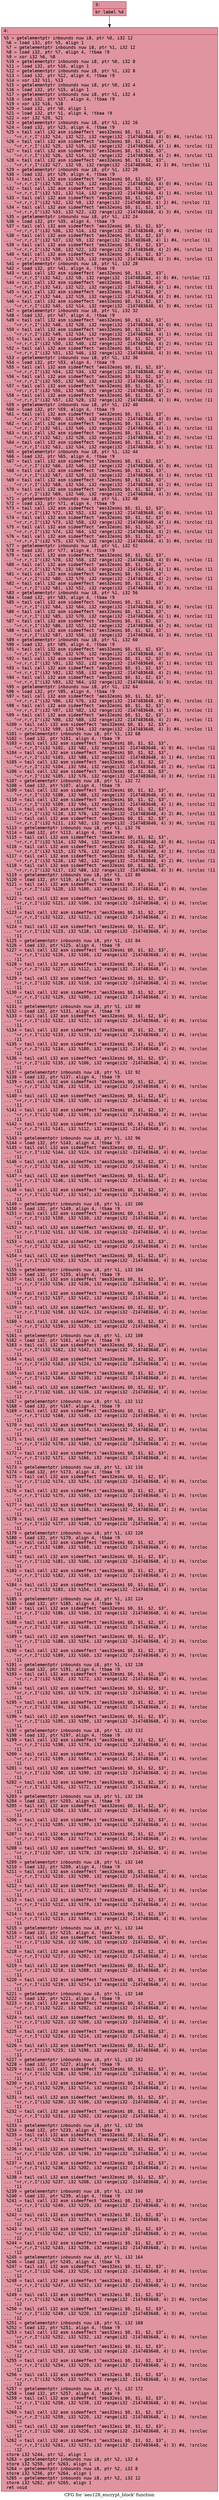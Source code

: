 digraph "CFG for 'aes128_encrypt_block' function" {
	label="CFG for 'aes128_encrypt_block' function";

	Node0x1d3c37b0 [shape=record,color="#b70d28ff", style=filled, fillcolor="#b70d2870" fontname="Courier",label="{3:\l|  br label %4\l}"];
	Node0x1d3c37b0 -> Node0x1d3c3810;
	Node0x1d3c3810 [shape=record,color="#b70d28ff", style=filled, fillcolor="#b70d2870" fontname="Courier",label="{4:\l|  %5 = getelementptr inbounds nuw i8, ptr %0, i32 12\l  %6 = load i32, ptr %5, align 1\l  %7 = getelementptr inbounds nuw i8, ptr %1, i32 12\l  %8 = load i32, ptr %7, align 4, !tbaa !9\l  %9 = xor i32 %6, %8\l  %10 = getelementptr inbounds nuw i8, ptr %0, i32 8\l  %11 = load i32, ptr %10, align 1\l  %12 = getelementptr inbounds nuw i8, ptr %1, i32 8\l  %13 = load i32, ptr %12, align 4, !tbaa !9\l  %14 = xor i32 %11, %13\l  %15 = getelementptr inbounds nuw i8, ptr %0, i32 4\l  %16 = load i32, ptr %15, align 1\l  %17 = getelementptr inbounds nuw i8, ptr %1, i32 4\l  %18 = load i32, ptr %17, align 4, !tbaa !9\l  %19 = xor i32 %16, %18\l  %20 = load i32, ptr %0, align 1\l  %21 = load i32, ptr %1, align 4, !tbaa !9\l  %22 = xor i32 %20, %21\l  %23 = getelementptr inbounds nuw i8, ptr %1, i32 16\l  %24 = load i32, ptr %23, align 4, !tbaa !9\l  %25 = tail call i32 asm sideeffect \"aes32esmi $0, $1, $2, $3\",\l... \"=r,r,r,I\"(i32 %24, i32 %22, i32 range(i32 -2147483648, 4) 0) #4, !srcloc !11\l  %26 = tail call i32 asm sideeffect \"aes32esmi $0, $1, $2, $3\",\l... \"=r,r,r,I\"(i32 %25, i32 %19, i32 range(i32 -2147483648, 4) 1) #4, !srcloc !11\l  %27 = tail call i32 asm sideeffect \"aes32esmi $0, $1, $2, $3\",\l... \"=r,r,r,I\"(i32 %26, i32 %14, i32 range(i32 -2147483648, 4) 2) #4, !srcloc !11\l  %28 = tail call i32 asm sideeffect \"aes32esmi $0, $1, $2, $3\",\l... \"=r,r,r,I\"(i32 %27, i32 %9, i32 range(i32 -2147483648, 4) 3) #4, !srcloc !11\l  %29 = getelementptr inbounds nuw i8, ptr %1, i32 20\l  %30 = load i32, ptr %29, align 4, !tbaa !9\l  %31 = tail call i32 asm sideeffect \"aes32esmi $0, $1, $2, $3\",\l... \"=r,r,r,I\"(i32 %30, i32 %19, i32 range(i32 -2147483648, 4) 0) #4, !srcloc !11\l  %32 = tail call i32 asm sideeffect \"aes32esmi $0, $1, $2, $3\",\l... \"=r,r,r,I\"(i32 %31, i32 %14, i32 range(i32 -2147483648, 4) 1) #4, !srcloc !11\l  %33 = tail call i32 asm sideeffect \"aes32esmi $0, $1, $2, $3\",\l... \"=r,r,r,I\"(i32 %32, i32 %9, i32 range(i32 -2147483648, 4) 2) #4, !srcloc !11\l  %34 = tail call i32 asm sideeffect \"aes32esmi $0, $1, $2, $3\",\l... \"=r,r,r,I\"(i32 %33, i32 %22, i32 range(i32 -2147483648, 4) 3) #4, !srcloc !11\l  %35 = getelementptr inbounds nuw i8, ptr %1, i32 24\l  %36 = load i32, ptr %35, align 4, !tbaa !9\l  %37 = tail call i32 asm sideeffect \"aes32esmi $0, $1, $2, $3\",\l... \"=r,r,r,I\"(i32 %36, i32 %14, i32 range(i32 -2147483648, 4) 0) #4, !srcloc !11\l  %38 = tail call i32 asm sideeffect \"aes32esmi $0, $1, $2, $3\",\l... \"=r,r,r,I\"(i32 %37, i32 %9, i32 range(i32 -2147483648, 4) 1) #4, !srcloc !11\l  %39 = tail call i32 asm sideeffect \"aes32esmi $0, $1, $2, $3\",\l... \"=r,r,r,I\"(i32 %38, i32 %22, i32 range(i32 -2147483648, 4) 2) #4, !srcloc !11\l  %40 = tail call i32 asm sideeffect \"aes32esmi $0, $1, $2, $3\",\l... \"=r,r,r,I\"(i32 %39, i32 %19, i32 range(i32 -2147483648, 4) 3) #4, !srcloc !11\l  %41 = getelementptr inbounds nuw i8, ptr %1, i32 28\l  %42 = load i32, ptr %41, align 4, !tbaa !9\l  %43 = tail call i32 asm sideeffect \"aes32esmi $0, $1, $2, $3\",\l... \"=r,r,r,I\"(i32 %42, i32 %9, i32 range(i32 -2147483648, 4) 0) #4, !srcloc !11\l  %44 = tail call i32 asm sideeffect \"aes32esmi $0, $1, $2, $3\",\l... \"=r,r,r,I\"(i32 %43, i32 %22, i32 range(i32 -2147483648, 4) 1) #4, !srcloc !11\l  %45 = tail call i32 asm sideeffect \"aes32esmi $0, $1, $2, $3\",\l... \"=r,r,r,I\"(i32 %44, i32 %19, i32 range(i32 -2147483648, 4) 2) #4, !srcloc !11\l  %46 = tail call i32 asm sideeffect \"aes32esmi $0, $1, $2, $3\",\l... \"=r,r,r,I\"(i32 %45, i32 %14, i32 range(i32 -2147483648, 4) 3) #4, !srcloc !11\l  %47 = getelementptr inbounds nuw i8, ptr %1, i32 32\l  %48 = load i32, ptr %47, align 4, !tbaa !9\l  %49 = tail call i32 asm sideeffect \"aes32esmi $0, $1, $2, $3\",\l... \"=r,r,r,I\"(i32 %48, i32 %28, i32 range(i32 -2147483648, 4) 0) #4, !srcloc !11\l  %50 = tail call i32 asm sideeffect \"aes32esmi $0, $1, $2, $3\",\l... \"=r,r,r,I\"(i32 %49, i32 %34, i32 range(i32 -2147483648, 4) 1) #4, !srcloc !11\l  %51 = tail call i32 asm sideeffect \"aes32esmi $0, $1, $2, $3\",\l... \"=r,r,r,I\"(i32 %50, i32 %40, i32 range(i32 -2147483648, 4) 2) #4, !srcloc !11\l  %52 = tail call i32 asm sideeffect \"aes32esmi $0, $1, $2, $3\",\l... \"=r,r,r,I\"(i32 %51, i32 %46, i32 range(i32 -2147483648, 4) 3) #4, !srcloc !11\l  %53 = getelementptr inbounds nuw i8, ptr %1, i32 36\l  %54 = load i32, ptr %53, align 4, !tbaa !9\l  %55 = tail call i32 asm sideeffect \"aes32esmi $0, $1, $2, $3\",\l... \"=r,r,r,I\"(i32 %54, i32 %34, i32 range(i32 -2147483648, 4) 0) #4, !srcloc !11\l  %56 = tail call i32 asm sideeffect \"aes32esmi $0, $1, $2, $3\",\l... \"=r,r,r,I\"(i32 %55, i32 %40, i32 range(i32 -2147483648, 4) 1) #4, !srcloc !11\l  %57 = tail call i32 asm sideeffect \"aes32esmi $0, $1, $2, $3\",\l... \"=r,r,r,I\"(i32 %56, i32 %46, i32 range(i32 -2147483648, 4) 2) #4, !srcloc !11\l  %58 = tail call i32 asm sideeffect \"aes32esmi $0, $1, $2, $3\",\l... \"=r,r,r,I\"(i32 %57, i32 %28, i32 range(i32 -2147483648, 4) 3) #4, !srcloc !11\l  %59 = getelementptr inbounds nuw i8, ptr %1, i32 40\l  %60 = load i32, ptr %59, align 4, !tbaa !9\l  %61 = tail call i32 asm sideeffect \"aes32esmi $0, $1, $2, $3\",\l... \"=r,r,r,I\"(i32 %60, i32 %40, i32 range(i32 -2147483648, 4) 0) #4, !srcloc !11\l  %62 = tail call i32 asm sideeffect \"aes32esmi $0, $1, $2, $3\",\l... \"=r,r,r,I\"(i32 %61, i32 %46, i32 range(i32 -2147483648, 4) 1) #4, !srcloc !11\l  %63 = tail call i32 asm sideeffect \"aes32esmi $0, $1, $2, $3\",\l... \"=r,r,r,I\"(i32 %62, i32 %28, i32 range(i32 -2147483648, 4) 2) #4, !srcloc !11\l  %64 = tail call i32 asm sideeffect \"aes32esmi $0, $1, $2, $3\",\l... \"=r,r,r,I\"(i32 %63, i32 %34, i32 range(i32 -2147483648, 4) 3) #4, !srcloc !11\l  %65 = getelementptr inbounds nuw i8, ptr %1, i32 44\l  %66 = load i32, ptr %65, align 4, !tbaa !9\l  %67 = tail call i32 asm sideeffect \"aes32esmi $0, $1, $2, $3\",\l... \"=r,r,r,I\"(i32 %66, i32 %46, i32 range(i32 -2147483648, 4) 0) #4, !srcloc !11\l  %68 = tail call i32 asm sideeffect \"aes32esmi $0, $1, $2, $3\",\l... \"=r,r,r,I\"(i32 %67, i32 %28, i32 range(i32 -2147483648, 4) 1) #4, !srcloc !11\l  %69 = tail call i32 asm sideeffect \"aes32esmi $0, $1, $2, $3\",\l... \"=r,r,r,I\"(i32 %68, i32 %34, i32 range(i32 -2147483648, 4) 2) #4, !srcloc !11\l  %70 = tail call i32 asm sideeffect \"aes32esmi $0, $1, $2, $3\",\l... \"=r,r,r,I\"(i32 %69, i32 %40, i32 range(i32 -2147483648, 4) 3) #4, !srcloc !11\l  %71 = getelementptr inbounds nuw i8, ptr %1, i32 48\l  %72 = load i32, ptr %71, align 4, !tbaa !9\l  %73 = tail call i32 asm sideeffect \"aes32esmi $0, $1, $2, $3\",\l... \"=r,r,r,I\"(i32 %72, i32 %52, i32 range(i32 -2147483648, 4) 0) #4, !srcloc !11\l  %74 = tail call i32 asm sideeffect \"aes32esmi $0, $1, $2, $3\",\l... \"=r,r,r,I\"(i32 %73, i32 %58, i32 range(i32 -2147483648, 4) 1) #4, !srcloc !11\l  %75 = tail call i32 asm sideeffect \"aes32esmi $0, $1, $2, $3\",\l... \"=r,r,r,I\"(i32 %74, i32 %64, i32 range(i32 -2147483648, 4) 2) #4, !srcloc !11\l  %76 = tail call i32 asm sideeffect \"aes32esmi $0, $1, $2, $3\",\l... \"=r,r,r,I\"(i32 %75, i32 %70, i32 range(i32 -2147483648, 4) 3) #4, !srcloc !11\l  %77 = getelementptr inbounds nuw i8, ptr %1, i32 52\l  %78 = load i32, ptr %77, align 4, !tbaa !9\l  %79 = tail call i32 asm sideeffect \"aes32esmi $0, $1, $2, $3\",\l... \"=r,r,r,I\"(i32 %78, i32 %58, i32 range(i32 -2147483648, 4) 0) #4, !srcloc !11\l  %80 = tail call i32 asm sideeffect \"aes32esmi $0, $1, $2, $3\",\l... \"=r,r,r,I\"(i32 %79, i32 %64, i32 range(i32 -2147483648, 4) 1) #4, !srcloc !11\l  %81 = tail call i32 asm sideeffect \"aes32esmi $0, $1, $2, $3\",\l... \"=r,r,r,I\"(i32 %80, i32 %70, i32 range(i32 -2147483648, 4) 2) #4, !srcloc !11\l  %82 = tail call i32 asm sideeffect \"aes32esmi $0, $1, $2, $3\",\l... \"=r,r,r,I\"(i32 %81, i32 %52, i32 range(i32 -2147483648, 4) 3) #4, !srcloc !11\l  %83 = getelementptr inbounds nuw i8, ptr %1, i32 56\l  %84 = load i32, ptr %83, align 4, !tbaa !9\l  %85 = tail call i32 asm sideeffect \"aes32esmi $0, $1, $2, $3\",\l... \"=r,r,r,I\"(i32 %84, i32 %64, i32 range(i32 -2147483648, 4) 0) #4, !srcloc !11\l  %86 = tail call i32 asm sideeffect \"aes32esmi $0, $1, $2, $3\",\l... \"=r,r,r,I\"(i32 %85, i32 %70, i32 range(i32 -2147483648, 4) 1) #4, !srcloc !11\l  %87 = tail call i32 asm sideeffect \"aes32esmi $0, $1, $2, $3\",\l... \"=r,r,r,I\"(i32 %86, i32 %52, i32 range(i32 -2147483648, 4) 2) #4, !srcloc !11\l  %88 = tail call i32 asm sideeffect \"aes32esmi $0, $1, $2, $3\",\l... \"=r,r,r,I\"(i32 %87, i32 %58, i32 range(i32 -2147483648, 4) 3) #4, !srcloc !11\l  %89 = getelementptr inbounds nuw i8, ptr %1, i32 60\l  %90 = load i32, ptr %89, align 4, !tbaa !9\l  %91 = tail call i32 asm sideeffect \"aes32esmi $0, $1, $2, $3\",\l... \"=r,r,r,I\"(i32 %90, i32 %70, i32 range(i32 -2147483648, 4) 0) #4, !srcloc !11\l  %92 = tail call i32 asm sideeffect \"aes32esmi $0, $1, $2, $3\",\l... \"=r,r,r,I\"(i32 %91, i32 %52, i32 range(i32 -2147483648, 4) 1) #4, !srcloc !11\l  %93 = tail call i32 asm sideeffect \"aes32esmi $0, $1, $2, $3\",\l... \"=r,r,r,I\"(i32 %92, i32 %58, i32 range(i32 -2147483648, 4) 2) #4, !srcloc !11\l  %94 = tail call i32 asm sideeffect \"aes32esmi $0, $1, $2, $3\",\l... \"=r,r,r,I\"(i32 %93, i32 %64, i32 range(i32 -2147483648, 4) 3) #4, !srcloc !11\l  %95 = getelementptr inbounds nuw i8, ptr %1, i32 64\l  %96 = load i32, ptr %95, align 4, !tbaa !9\l  %97 = tail call i32 asm sideeffect \"aes32esmi $0, $1, $2, $3\",\l... \"=r,r,r,I\"(i32 %96, i32 %76, i32 range(i32 -2147483648, 4) 0) #4, !srcloc !11\l  %98 = tail call i32 asm sideeffect \"aes32esmi $0, $1, $2, $3\",\l... \"=r,r,r,I\"(i32 %97, i32 %82, i32 range(i32 -2147483648, 4) 1) #4, !srcloc !11\l  %99 = tail call i32 asm sideeffect \"aes32esmi $0, $1, $2, $3\",\l... \"=r,r,r,I\"(i32 %98, i32 %88, i32 range(i32 -2147483648, 4) 2) #4, !srcloc !11\l  %100 = tail call i32 asm sideeffect \"aes32esmi $0, $1, $2, $3\",\l... \"=r,r,r,I\"(i32 %99, i32 %94, i32 range(i32 -2147483648, 4) 3) #4, !srcloc !11\l  %101 = getelementptr inbounds nuw i8, ptr %1, i32 68\l  %102 = load i32, ptr %101, align 4, !tbaa !9\l  %103 = tail call i32 asm sideeffect \"aes32esmi $0, $1, $2, $3\",\l... \"=r,r,r,I\"(i32 %102, i32 %82, i32 range(i32 -2147483648, 4) 0) #4, !srcloc !11\l  %104 = tail call i32 asm sideeffect \"aes32esmi $0, $1, $2, $3\",\l... \"=r,r,r,I\"(i32 %103, i32 %88, i32 range(i32 -2147483648, 4) 1) #4, !srcloc !11\l  %105 = tail call i32 asm sideeffect \"aes32esmi $0, $1, $2, $3\",\l... \"=r,r,r,I\"(i32 %104, i32 %94, i32 range(i32 -2147483648, 4) 2) #4, !srcloc !11\l  %106 = tail call i32 asm sideeffect \"aes32esmi $0, $1, $2, $3\",\l... \"=r,r,r,I\"(i32 %105, i32 %76, i32 range(i32 -2147483648, 4) 3) #4, !srcloc !11\l  %107 = getelementptr inbounds nuw i8, ptr %1, i32 72\l  %108 = load i32, ptr %107, align 4, !tbaa !9\l  %109 = tail call i32 asm sideeffect \"aes32esmi $0, $1, $2, $3\",\l... \"=r,r,r,I\"(i32 %108, i32 %88, i32 range(i32 -2147483648, 4) 0) #4, !srcloc !11\l  %110 = tail call i32 asm sideeffect \"aes32esmi $0, $1, $2, $3\",\l... \"=r,r,r,I\"(i32 %109, i32 %94, i32 range(i32 -2147483648, 4) 1) #4, !srcloc !11\l  %111 = tail call i32 asm sideeffect \"aes32esmi $0, $1, $2, $3\",\l... \"=r,r,r,I\"(i32 %110, i32 %76, i32 range(i32 -2147483648, 4) 2) #4, !srcloc !11\l  %112 = tail call i32 asm sideeffect \"aes32esmi $0, $1, $2, $3\",\l... \"=r,r,r,I\"(i32 %111, i32 %82, i32 range(i32 -2147483648, 4) 3) #4, !srcloc !11\l  %113 = getelementptr inbounds nuw i8, ptr %1, i32 76\l  %114 = load i32, ptr %113, align 4, !tbaa !9\l  %115 = tail call i32 asm sideeffect \"aes32esmi $0, $1, $2, $3\",\l... \"=r,r,r,I\"(i32 %114, i32 %94, i32 range(i32 -2147483648, 4) 0) #4, !srcloc !11\l  %116 = tail call i32 asm sideeffect \"aes32esmi $0, $1, $2, $3\",\l... \"=r,r,r,I\"(i32 %115, i32 %76, i32 range(i32 -2147483648, 4) 1) #4, !srcloc !11\l  %117 = tail call i32 asm sideeffect \"aes32esmi $0, $1, $2, $3\",\l... \"=r,r,r,I\"(i32 %116, i32 %82, i32 range(i32 -2147483648, 4) 2) #4, !srcloc !11\l  %118 = tail call i32 asm sideeffect \"aes32esmi $0, $1, $2, $3\",\l... \"=r,r,r,I\"(i32 %117, i32 %88, i32 range(i32 -2147483648, 4) 3) #4, !srcloc !11\l  %119 = getelementptr inbounds nuw i8, ptr %1, i32 80\l  %120 = load i32, ptr %119, align 4, !tbaa !9\l  %121 = tail call i32 asm sideeffect \"aes32esmi $0, $1, $2, $3\",\l... \"=r,r,r,I\"(i32 %120, i32 %100, i32 range(i32 -2147483648, 4) 0) #4, !srcloc\l... !11\l  %122 = tail call i32 asm sideeffect \"aes32esmi $0, $1, $2, $3\",\l... \"=r,r,r,I\"(i32 %121, i32 %106, i32 range(i32 -2147483648, 4) 1) #4, !srcloc\l... !11\l  %123 = tail call i32 asm sideeffect \"aes32esmi $0, $1, $2, $3\",\l... \"=r,r,r,I\"(i32 %122, i32 %112, i32 range(i32 -2147483648, 4) 2) #4, !srcloc\l... !11\l  %124 = tail call i32 asm sideeffect \"aes32esmi $0, $1, $2, $3\",\l... \"=r,r,r,I\"(i32 %123, i32 %118, i32 range(i32 -2147483648, 4) 3) #4, !srcloc\l... !11\l  %125 = getelementptr inbounds nuw i8, ptr %1, i32 84\l  %126 = load i32, ptr %125, align 4, !tbaa !9\l  %127 = tail call i32 asm sideeffect \"aes32esmi $0, $1, $2, $3\",\l... \"=r,r,r,I\"(i32 %126, i32 %106, i32 range(i32 -2147483648, 4) 0) #4, !srcloc\l... !11\l  %128 = tail call i32 asm sideeffect \"aes32esmi $0, $1, $2, $3\",\l... \"=r,r,r,I\"(i32 %127, i32 %112, i32 range(i32 -2147483648, 4) 1) #4, !srcloc\l... !11\l  %129 = tail call i32 asm sideeffect \"aes32esmi $0, $1, $2, $3\",\l... \"=r,r,r,I\"(i32 %128, i32 %118, i32 range(i32 -2147483648, 4) 2) #4, !srcloc\l... !11\l  %130 = tail call i32 asm sideeffect \"aes32esmi $0, $1, $2, $3\",\l... \"=r,r,r,I\"(i32 %129, i32 %100, i32 range(i32 -2147483648, 4) 3) #4, !srcloc\l... !11\l  %131 = getelementptr inbounds nuw i8, ptr %1, i32 88\l  %132 = load i32, ptr %131, align 4, !tbaa !9\l  %133 = tail call i32 asm sideeffect \"aes32esmi $0, $1, $2, $3\",\l... \"=r,r,r,I\"(i32 %132, i32 %112, i32 range(i32 -2147483648, 4) 0) #4, !srcloc\l... !11\l  %134 = tail call i32 asm sideeffect \"aes32esmi $0, $1, $2, $3\",\l... \"=r,r,r,I\"(i32 %133, i32 %118, i32 range(i32 -2147483648, 4) 1) #4, !srcloc\l... !11\l  %135 = tail call i32 asm sideeffect \"aes32esmi $0, $1, $2, $3\",\l... \"=r,r,r,I\"(i32 %134, i32 %100, i32 range(i32 -2147483648, 4) 2) #4, !srcloc\l... !11\l  %136 = tail call i32 asm sideeffect \"aes32esmi $0, $1, $2, $3\",\l... \"=r,r,r,I\"(i32 %135, i32 %106, i32 range(i32 -2147483648, 4) 3) #4, !srcloc\l... !11\l  %137 = getelementptr inbounds nuw i8, ptr %1, i32 92\l  %138 = load i32, ptr %137, align 4, !tbaa !9\l  %139 = tail call i32 asm sideeffect \"aes32esmi $0, $1, $2, $3\",\l... \"=r,r,r,I\"(i32 %138, i32 %118, i32 range(i32 -2147483648, 4) 0) #4, !srcloc\l... !11\l  %140 = tail call i32 asm sideeffect \"aes32esmi $0, $1, $2, $3\",\l... \"=r,r,r,I\"(i32 %139, i32 %100, i32 range(i32 -2147483648, 4) 1) #4, !srcloc\l... !11\l  %141 = tail call i32 asm sideeffect \"aes32esmi $0, $1, $2, $3\",\l... \"=r,r,r,I\"(i32 %140, i32 %106, i32 range(i32 -2147483648, 4) 2) #4, !srcloc\l... !11\l  %142 = tail call i32 asm sideeffect \"aes32esmi $0, $1, $2, $3\",\l... \"=r,r,r,I\"(i32 %141, i32 %112, i32 range(i32 -2147483648, 4) 3) #4, !srcloc\l... !11\l  %143 = getelementptr inbounds nuw i8, ptr %1, i32 96\l  %144 = load i32, ptr %143, align 4, !tbaa !9\l  %145 = tail call i32 asm sideeffect \"aes32esmi $0, $1, $2, $3\",\l... \"=r,r,r,I\"(i32 %144, i32 %124, i32 range(i32 -2147483648, 4) 0) #4, !srcloc\l... !11\l  %146 = tail call i32 asm sideeffect \"aes32esmi $0, $1, $2, $3\",\l... \"=r,r,r,I\"(i32 %145, i32 %130, i32 range(i32 -2147483648, 4) 1) #4, !srcloc\l... !11\l  %147 = tail call i32 asm sideeffect \"aes32esmi $0, $1, $2, $3\",\l... \"=r,r,r,I\"(i32 %146, i32 %136, i32 range(i32 -2147483648, 4) 2) #4, !srcloc\l... !11\l  %148 = tail call i32 asm sideeffect \"aes32esmi $0, $1, $2, $3\",\l... \"=r,r,r,I\"(i32 %147, i32 %142, i32 range(i32 -2147483648, 4) 3) #4, !srcloc\l... !11\l  %149 = getelementptr inbounds nuw i8, ptr %1, i32 100\l  %150 = load i32, ptr %149, align 4, !tbaa !9\l  %151 = tail call i32 asm sideeffect \"aes32esmi $0, $1, $2, $3\",\l... \"=r,r,r,I\"(i32 %150, i32 %130, i32 range(i32 -2147483648, 4) 0) #4, !srcloc\l... !11\l  %152 = tail call i32 asm sideeffect \"aes32esmi $0, $1, $2, $3\",\l... \"=r,r,r,I\"(i32 %151, i32 %136, i32 range(i32 -2147483648, 4) 1) #4, !srcloc\l... !11\l  %153 = tail call i32 asm sideeffect \"aes32esmi $0, $1, $2, $3\",\l... \"=r,r,r,I\"(i32 %152, i32 %142, i32 range(i32 -2147483648, 4) 2) #4, !srcloc\l... !11\l  %154 = tail call i32 asm sideeffect \"aes32esmi $0, $1, $2, $3\",\l... \"=r,r,r,I\"(i32 %153, i32 %124, i32 range(i32 -2147483648, 4) 3) #4, !srcloc\l... !11\l  %155 = getelementptr inbounds nuw i8, ptr %1, i32 104\l  %156 = load i32, ptr %155, align 4, !tbaa !9\l  %157 = tail call i32 asm sideeffect \"aes32esmi $0, $1, $2, $3\",\l... \"=r,r,r,I\"(i32 %156, i32 %136, i32 range(i32 -2147483648, 4) 0) #4, !srcloc\l... !11\l  %158 = tail call i32 asm sideeffect \"aes32esmi $0, $1, $2, $3\",\l... \"=r,r,r,I\"(i32 %157, i32 %142, i32 range(i32 -2147483648, 4) 1) #4, !srcloc\l... !11\l  %159 = tail call i32 asm sideeffect \"aes32esmi $0, $1, $2, $3\",\l... \"=r,r,r,I\"(i32 %158, i32 %124, i32 range(i32 -2147483648, 4) 2) #4, !srcloc\l... !11\l  %160 = tail call i32 asm sideeffect \"aes32esmi $0, $1, $2, $3\",\l... \"=r,r,r,I\"(i32 %159, i32 %130, i32 range(i32 -2147483648, 4) 3) #4, !srcloc\l... !11\l  %161 = getelementptr inbounds nuw i8, ptr %1, i32 108\l  %162 = load i32, ptr %161, align 4, !tbaa !9\l  %163 = tail call i32 asm sideeffect \"aes32esmi $0, $1, $2, $3\",\l... \"=r,r,r,I\"(i32 %162, i32 %142, i32 range(i32 -2147483648, 4) 0) #4, !srcloc\l... !11\l  %164 = tail call i32 asm sideeffect \"aes32esmi $0, $1, $2, $3\",\l... \"=r,r,r,I\"(i32 %163, i32 %124, i32 range(i32 -2147483648, 4) 1) #4, !srcloc\l... !11\l  %165 = tail call i32 asm sideeffect \"aes32esmi $0, $1, $2, $3\",\l... \"=r,r,r,I\"(i32 %164, i32 %130, i32 range(i32 -2147483648, 4) 2) #4, !srcloc\l... !11\l  %166 = tail call i32 asm sideeffect \"aes32esmi $0, $1, $2, $3\",\l... \"=r,r,r,I\"(i32 %165, i32 %136, i32 range(i32 -2147483648, 4) 3) #4, !srcloc\l... !11\l  %167 = getelementptr inbounds nuw i8, ptr %1, i32 112\l  %168 = load i32, ptr %167, align 4, !tbaa !9\l  %169 = tail call i32 asm sideeffect \"aes32esmi $0, $1, $2, $3\",\l... \"=r,r,r,I\"(i32 %168, i32 %148, i32 range(i32 -2147483648, 4) 0) #4, !srcloc\l... !11\l  %170 = tail call i32 asm sideeffect \"aes32esmi $0, $1, $2, $3\",\l... \"=r,r,r,I\"(i32 %169, i32 %154, i32 range(i32 -2147483648, 4) 1) #4, !srcloc\l... !11\l  %171 = tail call i32 asm sideeffect \"aes32esmi $0, $1, $2, $3\",\l... \"=r,r,r,I\"(i32 %170, i32 %160, i32 range(i32 -2147483648, 4) 2) #4, !srcloc\l... !11\l  %172 = tail call i32 asm sideeffect \"aes32esmi $0, $1, $2, $3\",\l... \"=r,r,r,I\"(i32 %171, i32 %166, i32 range(i32 -2147483648, 4) 3) #4, !srcloc\l... !11\l  %173 = getelementptr inbounds nuw i8, ptr %1, i32 116\l  %174 = load i32, ptr %173, align 4, !tbaa !9\l  %175 = tail call i32 asm sideeffect \"aes32esmi $0, $1, $2, $3\",\l... \"=r,r,r,I\"(i32 %174, i32 %154, i32 range(i32 -2147483648, 4) 0) #4, !srcloc\l... !11\l  %176 = tail call i32 asm sideeffect \"aes32esmi $0, $1, $2, $3\",\l... \"=r,r,r,I\"(i32 %175, i32 %160, i32 range(i32 -2147483648, 4) 1) #4, !srcloc\l... !11\l  %177 = tail call i32 asm sideeffect \"aes32esmi $0, $1, $2, $3\",\l... \"=r,r,r,I\"(i32 %176, i32 %166, i32 range(i32 -2147483648, 4) 2) #4, !srcloc\l... !11\l  %178 = tail call i32 asm sideeffect \"aes32esmi $0, $1, $2, $3\",\l... \"=r,r,r,I\"(i32 %177, i32 %148, i32 range(i32 -2147483648, 4) 3) #4, !srcloc\l... !11\l  %179 = getelementptr inbounds nuw i8, ptr %1, i32 120\l  %180 = load i32, ptr %179, align 4, !tbaa !9\l  %181 = tail call i32 asm sideeffect \"aes32esmi $0, $1, $2, $3\",\l... \"=r,r,r,I\"(i32 %180, i32 %160, i32 range(i32 -2147483648, 4) 0) #4, !srcloc\l... !11\l  %182 = tail call i32 asm sideeffect \"aes32esmi $0, $1, $2, $3\",\l... \"=r,r,r,I\"(i32 %181, i32 %166, i32 range(i32 -2147483648, 4) 1) #4, !srcloc\l... !11\l  %183 = tail call i32 asm sideeffect \"aes32esmi $0, $1, $2, $3\",\l... \"=r,r,r,I\"(i32 %182, i32 %148, i32 range(i32 -2147483648, 4) 2) #4, !srcloc\l... !11\l  %184 = tail call i32 asm sideeffect \"aes32esmi $0, $1, $2, $3\",\l... \"=r,r,r,I\"(i32 %183, i32 %154, i32 range(i32 -2147483648, 4) 3) #4, !srcloc\l... !11\l  %185 = getelementptr inbounds nuw i8, ptr %1, i32 124\l  %186 = load i32, ptr %185, align 4, !tbaa !9\l  %187 = tail call i32 asm sideeffect \"aes32esmi $0, $1, $2, $3\",\l... \"=r,r,r,I\"(i32 %186, i32 %166, i32 range(i32 -2147483648, 4) 0) #4, !srcloc\l... !11\l  %188 = tail call i32 asm sideeffect \"aes32esmi $0, $1, $2, $3\",\l... \"=r,r,r,I\"(i32 %187, i32 %148, i32 range(i32 -2147483648, 4) 1) #4, !srcloc\l... !11\l  %189 = tail call i32 asm sideeffect \"aes32esmi $0, $1, $2, $3\",\l... \"=r,r,r,I\"(i32 %188, i32 %154, i32 range(i32 -2147483648, 4) 2) #4, !srcloc\l... !11\l  %190 = tail call i32 asm sideeffect \"aes32esmi $0, $1, $2, $3\",\l... \"=r,r,r,I\"(i32 %189, i32 %160, i32 range(i32 -2147483648, 4) 3) #4, !srcloc\l... !11\l  %191 = getelementptr inbounds nuw i8, ptr %1, i32 128\l  %192 = load i32, ptr %191, align 4, !tbaa !9\l  %193 = tail call i32 asm sideeffect \"aes32esmi $0, $1, $2, $3\",\l... \"=r,r,r,I\"(i32 %192, i32 %172, i32 range(i32 -2147483648, 4) 0) #4, !srcloc\l... !11\l  %194 = tail call i32 asm sideeffect \"aes32esmi $0, $1, $2, $3\",\l... \"=r,r,r,I\"(i32 %193, i32 %178, i32 range(i32 -2147483648, 4) 1) #4, !srcloc\l... !11\l  %195 = tail call i32 asm sideeffect \"aes32esmi $0, $1, $2, $3\",\l... \"=r,r,r,I\"(i32 %194, i32 %184, i32 range(i32 -2147483648, 4) 2) #4, !srcloc\l... !11\l  %196 = tail call i32 asm sideeffect \"aes32esmi $0, $1, $2, $3\",\l... \"=r,r,r,I\"(i32 %195, i32 %190, i32 range(i32 -2147483648, 4) 3) #4, !srcloc\l... !11\l  %197 = getelementptr inbounds nuw i8, ptr %1, i32 132\l  %198 = load i32, ptr %197, align 4, !tbaa !9\l  %199 = tail call i32 asm sideeffect \"aes32esmi $0, $1, $2, $3\",\l... \"=r,r,r,I\"(i32 %198, i32 %178, i32 range(i32 -2147483648, 4) 0) #4, !srcloc\l... !11\l  %200 = tail call i32 asm sideeffect \"aes32esmi $0, $1, $2, $3\",\l... \"=r,r,r,I\"(i32 %199, i32 %184, i32 range(i32 -2147483648, 4) 1) #4, !srcloc\l... !11\l  %201 = tail call i32 asm sideeffect \"aes32esmi $0, $1, $2, $3\",\l... \"=r,r,r,I\"(i32 %200, i32 %190, i32 range(i32 -2147483648, 4) 2) #4, !srcloc\l... !11\l  %202 = tail call i32 asm sideeffect \"aes32esmi $0, $1, $2, $3\",\l... \"=r,r,r,I\"(i32 %201, i32 %172, i32 range(i32 -2147483648, 4) 3) #4, !srcloc\l... !11\l  %203 = getelementptr inbounds nuw i8, ptr %1, i32 136\l  %204 = load i32, ptr %203, align 4, !tbaa !9\l  %205 = tail call i32 asm sideeffect \"aes32esmi $0, $1, $2, $3\",\l... \"=r,r,r,I\"(i32 %204, i32 %184, i32 range(i32 -2147483648, 4) 0) #4, !srcloc\l... !11\l  %206 = tail call i32 asm sideeffect \"aes32esmi $0, $1, $2, $3\",\l... \"=r,r,r,I\"(i32 %205, i32 %190, i32 range(i32 -2147483648, 4) 1) #4, !srcloc\l... !11\l  %207 = tail call i32 asm sideeffect \"aes32esmi $0, $1, $2, $3\",\l... \"=r,r,r,I\"(i32 %206, i32 %172, i32 range(i32 -2147483648, 4) 2) #4, !srcloc\l... !11\l  %208 = tail call i32 asm sideeffect \"aes32esmi $0, $1, $2, $3\",\l... \"=r,r,r,I\"(i32 %207, i32 %178, i32 range(i32 -2147483648, 4) 3) #4, !srcloc\l... !11\l  %209 = getelementptr inbounds nuw i8, ptr %1, i32 140\l  %210 = load i32, ptr %209, align 4, !tbaa !9\l  %211 = tail call i32 asm sideeffect \"aes32esmi $0, $1, $2, $3\",\l... \"=r,r,r,I\"(i32 %210, i32 %190, i32 range(i32 -2147483648, 4) 0) #4, !srcloc\l... !11\l  %212 = tail call i32 asm sideeffect \"aes32esmi $0, $1, $2, $3\",\l... \"=r,r,r,I\"(i32 %211, i32 %172, i32 range(i32 -2147483648, 4) 1) #4, !srcloc\l... !11\l  %213 = tail call i32 asm sideeffect \"aes32esmi $0, $1, $2, $3\",\l... \"=r,r,r,I\"(i32 %212, i32 %178, i32 range(i32 -2147483648, 4) 2) #4, !srcloc\l... !11\l  %214 = tail call i32 asm sideeffect \"aes32esmi $0, $1, $2, $3\",\l... \"=r,r,r,I\"(i32 %213, i32 %184, i32 range(i32 -2147483648, 4) 3) #4, !srcloc\l... !11\l  %215 = getelementptr inbounds nuw i8, ptr %1, i32 144\l  %216 = load i32, ptr %215, align 4, !tbaa !9\l  %217 = tail call i32 asm sideeffect \"aes32esmi $0, $1, $2, $3\",\l... \"=r,r,r,I\"(i32 %216, i32 %196, i32 range(i32 -2147483648, 4) 0) #4, !srcloc\l... !11\l  %218 = tail call i32 asm sideeffect \"aes32esmi $0, $1, $2, $3\",\l... \"=r,r,r,I\"(i32 %217, i32 %202, i32 range(i32 -2147483648, 4) 1) #4, !srcloc\l... !11\l  %219 = tail call i32 asm sideeffect \"aes32esmi $0, $1, $2, $3\",\l... \"=r,r,r,I\"(i32 %218, i32 %208, i32 range(i32 -2147483648, 4) 2) #4, !srcloc\l... !11\l  %220 = tail call i32 asm sideeffect \"aes32esmi $0, $1, $2, $3\",\l... \"=r,r,r,I\"(i32 %219, i32 %214, i32 range(i32 -2147483648, 4) 3) #4, !srcloc\l... !11\l  %221 = getelementptr inbounds nuw i8, ptr %1, i32 148\l  %222 = load i32, ptr %221, align 4, !tbaa !9\l  %223 = tail call i32 asm sideeffect \"aes32esmi $0, $1, $2, $3\",\l... \"=r,r,r,I\"(i32 %222, i32 %202, i32 range(i32 -2147483648, 4) 0) #4, !srcloc\l... !11\l  %224 = tail call i32 asm sideeffect \"aes32esmi $0, $1, $2, $3\",\l... \"=r,r,r,I\"(i32 %223, i32 %208, i32 range(i32 -2147483648, 4) 1) #4, !srcloc\l... !11\l  %225 = tail call i32 asm sideeffect \"aes32esmi $0, $1, $2, $3\",\l... \"=r,r,r,I\"(i32 %224, i32 %214, i32 range(i32 -2147483648, 4) 2) #4, !srcloc\l... !11\l  %226 = tail call i32 asm sideeffect \"aes32esmi $0, $1, $2, $3\",\l... \"=r,r,r,I\"(i32 %225, i32 %196, i32 range(i32 -2147483648, 4) 3) #4, !srcloc\l... !11\l  %227 = getelementptr inbounds nuw i8, ptr %1, i32 152\l  %228 = load i32, ptr %227, align 4, !tbaa !9\l  %229 = tail call i32 asm sideeffect \"aes32esmi $0, $1, $2, $3\",\l... \"=r,r,r,I\"(i32 %228, i32 %208, i32 range(i32 -2147483648, 4) 0) #4, !srcloc\l... !11\l  %230 = tail call i32 asm sideeffect \"aes32esmi $0, $1, $2, $3\",\l... \"=r,r,r,I\"(i32 %229, i32 %214, i32 range(i32 -2147483648, 4) 1) #4, !srcloc\l... !11\l  %231 = tail call i32 asm sideeffect \"aes32esmi $0, $1, $2, $3\",\l... \"=r,r,r,I\"(i32 %230, i32 %196, i32 range(i32 -2147483648, 4) 2) #4, !srcloc\l... !11\l  %232 = tail call i32 asm sideeffect \"aes32esmi $0, $1, $2, $3\",\l... \"=r,r,r,I\"(i32 %231, i32 %202, i32 range(i32 -2147483648, 4) 3) #4, !srcloc\l... !11\l  %233 = getelementptr inbounds nuw i8, ptr %1, i32 156\l  %234 = load i32, ptr %233, align 4, !tbaa !9\l  %235 = tail call i32 asm sideeffect \"aes32esmi $0, $1, $2, $3\",\l... \"=r,r,r,I\"(i32 %234, i32 %214, i32 range(i32 -2147483648, 4) 0) #4, !srcloc\l... !11\l  %236 = tail call i32 asm sideeffect \"aes32esmi $0, $1, $2, $3\",\l... \"=r,r,r,I\"(i32 %235, i32 %196, i32 range(i32 -2147483648, 4) 1) #4, !srcloc\l... !11\l  %237 = tail call i32 asm sideeffect \"aes32esmi $0, $1, $2, $3\",\l... \"=r,r,r,I\"(i32 %236, i32 %202, i32 range(i32 -2147483648, 4) 2) #4, !srcloc\l... !11\l  %238 = tail call i32 asm sideeffect \"aes32esmi $0, $1, $2, $3\",\l... \"=r,r,r,I\"(i32 %237, i32 %208, i32 range(i32 -2147483648, 4) 3) #4, !srcloc\l... !11\l  %239 = getelementptr inbounds nuw i8, ptr %1, i32 160\l  %240 = load i32, ptr %239, align 4, !tbaa !9\l  %241 = tail call i32 asm sideeffect \"aes32esi $0, $1, $2, $3\",\l... \"=r,r,r,I\"(i32 %240, i32 %220, i32 range(i32 -2147483648, 4) 0) #4, !srcloc\l... !12\l  %242 = tail call i32 asm sideeffect \"aes32esi $0, $1, $2, $3\",\l... \"=r,r,r,I\"(i32 %241, i32 %226, i32 range(i32 -2147483648, 4) 1) #4, !srcloc\l... !12\l  %243 = tail call i32 asm sideeffect \"aes32esi $0, $1, $2, $3\",\l... \"=r,r,r,I\"(i32 %242, i32 %232, i32 range(i32 -2147483648, 4) 2) #4, !srcloc\l... !12\l  %244 = tail call i32 asm sideeffect \"aes32esi $0, $1, $2, $3\",\l... \"=r,r,r,I\"(i32 %243, i32 %238, i32 range(i32 -2147483648, 4) 3) #4, !srcloc\l... !12\l  %245 = getelementptr inbounds nuw i8, ptr %1, i32 164\l  %246 = load i32, ptr %245, align 4, !tbaa !9\l  %247 = tail call i32 asm sideeffect \"aes32esi $0, $1, $2, $3\",\l... \"=r,r,r,I\"(i32 %246, i32 %226, i32 range(i32 -2147483648, 4) 0) #4, !srcloc\l... !12\l  %248 = tail call i32 asm sideeffect \"aes32esi $0, $1, $2, $3\",\l... \"=r,r,r,I\"(i32 %247, i32 %232, i32 range(i32 -2147483648, 4) 1) #4, !srcloc\l... !12\l  %249 = tail call i32 asm sideeffect \"aes32esi $0, $1, $2, $3\",\l... \"=r,r,r,I\"(i32 %248, i32 %238, i32 range(i32 -2147483648, 4) 2) #4, !srcloc\l... !12\l  %250 = tail call i32 asm sideeffect \"aes32esi $0, $1, $2, $3\",\l... \"=r,r,r,I\"(i32 %249, i32 %220, i32 range(i32 -2147483648, 4) 3) #4, !srcloc\l... !12\l  %251 = getelementptr inbounds nuw i8, ptr %1, i32 168\l  %252 = load i32, ptr %251, align 4, !tbaa !9\l  %253 = tail call i32 asm sideeffect \"aes32esi $0, $1, $2, $3\",\l... \"=r,r,r,I\"(i32 %252, i32 %232, i32 range(i32 -2147483648, 4) 0) #4, !srcloc\l... !12\l  %254 = tail call i32 asm sideeffect \"aes32esi $0, $1, $2, $3\",\l... \"=r,r,r,I\"(i32 %253, i32 %238, i32 range(i32 -2147483648, 4) 1) #4, !srcloc\l... !12\l  %255 = tail call i32 asm sideeffect \"aes32esi $0, $1, $2, $3\",\l... \"=r,r,r,I\"(i32 %254, i32 %220, i32 range(i32 -2147483648, 4) 2) #4, !srcloc\l... !12\l  %256 = tail call i32 asm sideeffect \"aes32esi $0, $1, $2, $3\",\l... \"=r,r,r,I\"(i32 %255, i32 %226, i32 range(i32 -2147483648, 4) 3) #4, !srcloc\l... !12\l  %257 = getelementptr inbounds nuw i8, ptr %1, i32 172\l  %258 = load i32, ptr %257, align 4, !tbaa !9\l  %259 = tail call i32 asm sideeffect \"aes32esi $0, $1, $2, $3\",\l... \"=r,r,r,I\"(i32 %258, i32 %238, i32 range(i32 -2147483648, 4) 0) #4, !srcloc\l... !12\l  %260 = tail call i32 asm sideeffect \"aes32esi $0, $1, $2, $3\",\l... \"=r,r,r,I\"(i32 %259, i32 %220, i32 range(i32 -2147483648, 4) 1) #4, !srcloc\l... !12\l  %261 = tail call i32 asm sideeffect \"aes32esi $0, $1, $2, $3\",\l... \"=r,r,r,I\"(i32 %260, i32 %226, i32 range(i32 -2147483648, 4) 2) #4, !srcloc\l... !12\l  %262 = tail call i32 asm sideeffect \"aes32esi $0, $1, $2, $3\",\l... \"=r,r,r,I\"(i32 %261, i32 %232, i32 range(i32 -2147483648, 4) 3) #4, !srcloc\l... !12\l  store i32 %244, ptr %2, align 1\l  %263 = getelementptr inbounds nuw i8, ptr %2, i32 4\l  store i32 %250, ptr %263, align 1\l  %264 = getelementptr inbounds nuw i8, ptr %2, i32 8\l  store i32 %256, ptr %264, align 1\l  %265 = getelementptr inbounds nuw i8, ptr %2, i32 12\l  store i32 %262, ptr %265, align 1\l  ret void\l}"];
}
